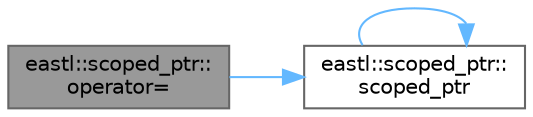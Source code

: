 digraph "eastl::scoped_ptr::operator="
{
 // LATEX_PDF_SIZE
  bgcolor="transparent";
  edge [fontname=Helvetica,fontsize=10,labelfontname=Helvetica,labelfontsize=10];
  node [fontname=Helvetica,fontsize=10,shape=box,height=0.2,width=0.4];
  rankdir="LR";
  Node1 [id="Node000001",label="eastl::scoped_ptr::\loperator=",height=0.2,width=0.4,color="gray40", fillcolor="grey60", style="filled", fontcolor="black",tooltip=" "];
  Node1 -> Node2 [id="edge3_Node000001_Node000002",color="steelblue1",style="solid",tooltip=" "];
  Node2 [id="Node000002",label="eastl::scoped_ptr::\lscoped_ptr",height=0.2,width=0.4,color="grey40", fillcolor="white", style="filled",URL="$classeastl_1_1scoped__ptr.html#af28071dc0548f024a4381f6c8237be09",tooltip=" "];
  Node2 -> Node2 [id="edge4_Node000002_Node000002",color="steelblue1",style="solid",tooltip=" "];
}
